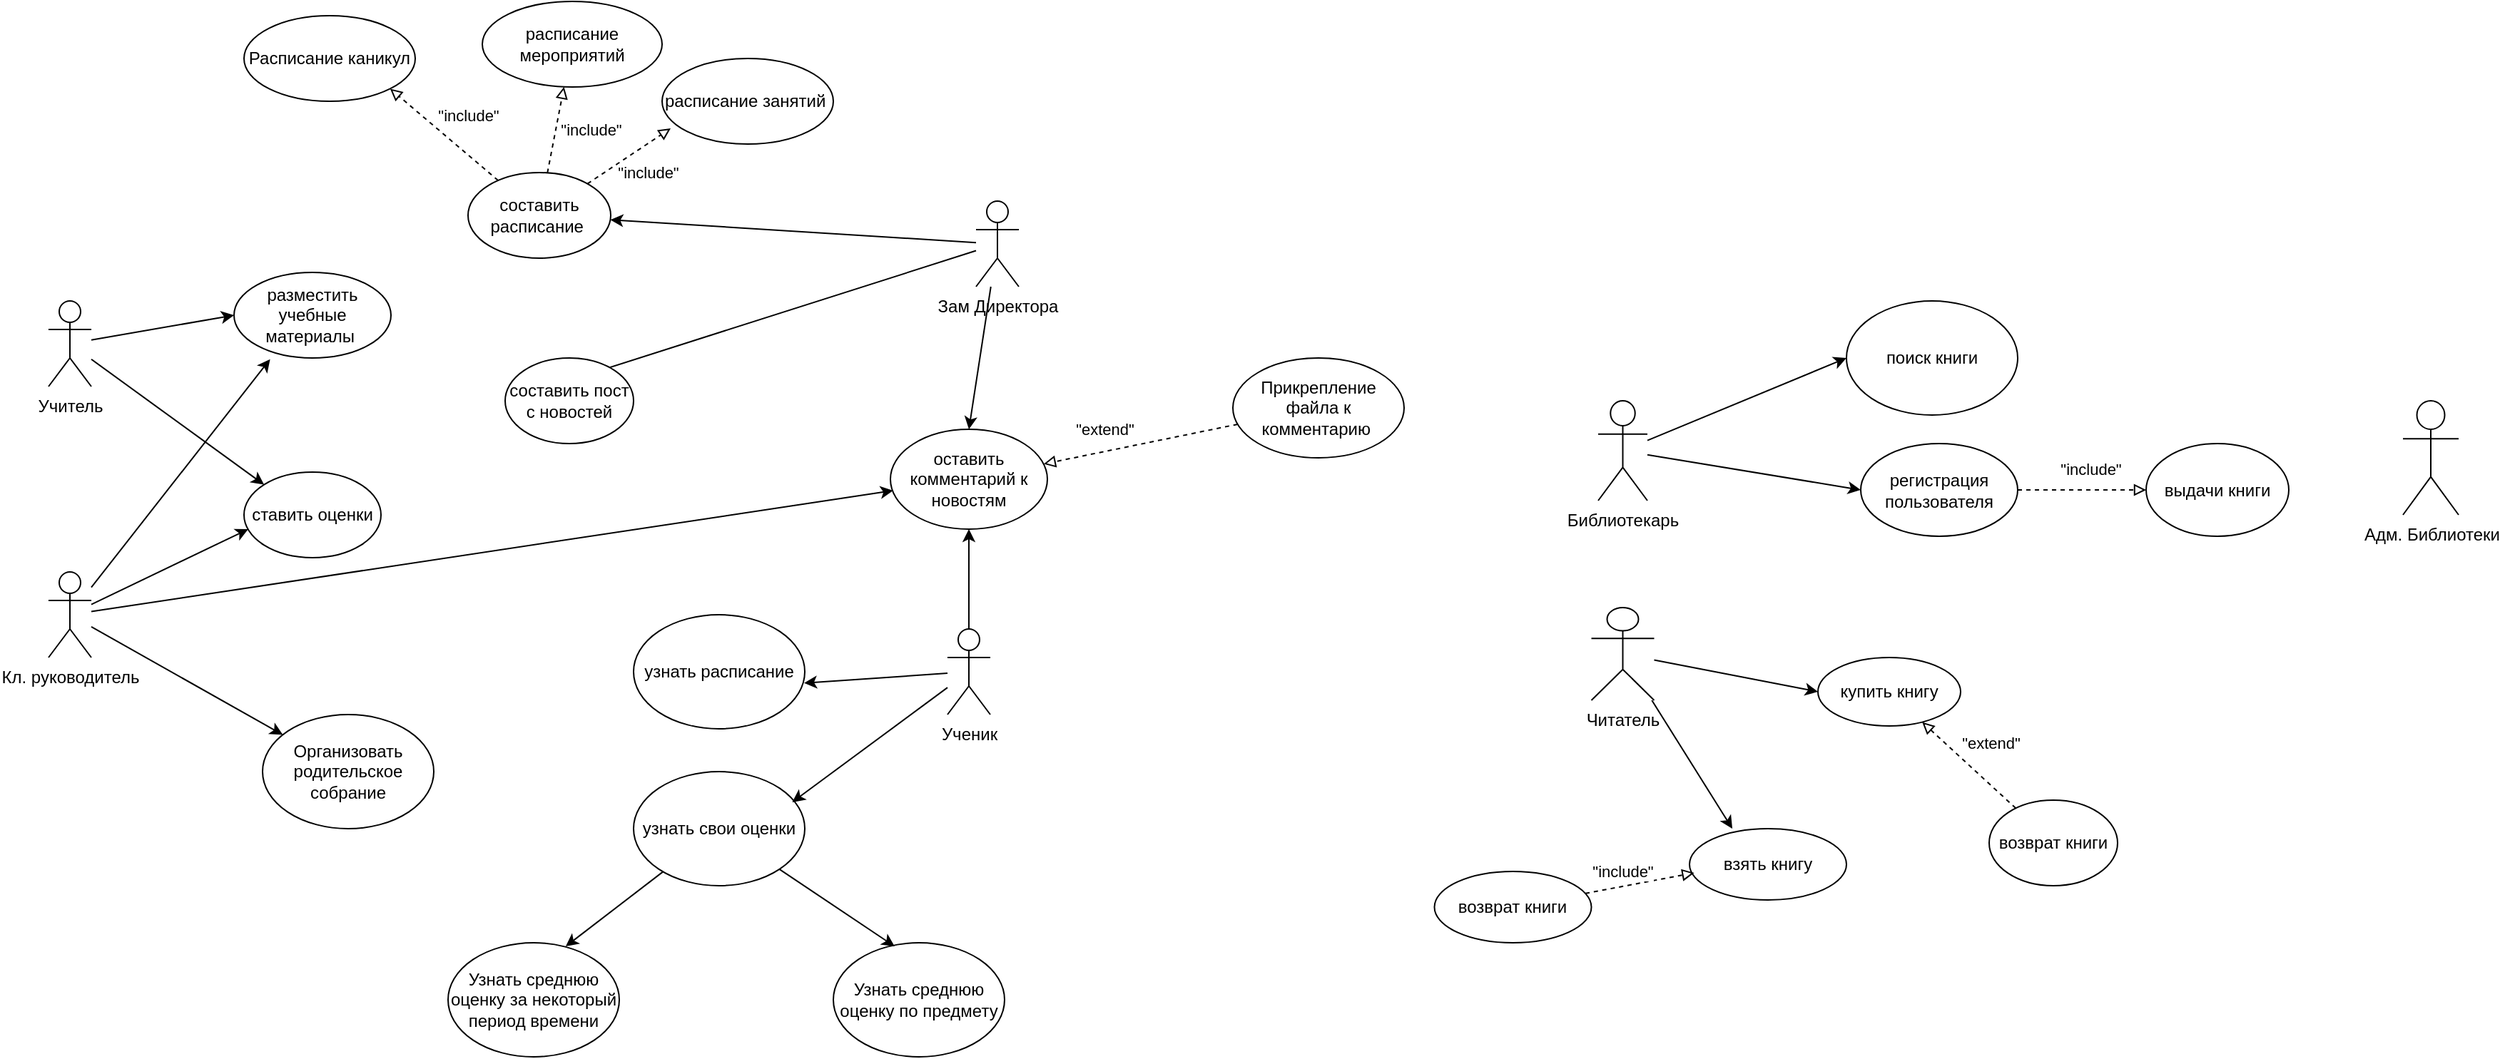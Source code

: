 <mxfile version="24.4.4" type="github">
  <diagram name="Страница — 1" id="0gjCVuvtDsMXWRGDhPsx">
    <mxGraphModel dx="1687" dy="2087" grid="1" gridSize="10" guides="1" tooltips="1" connect="1" arrows="1" fold="1" page="1" pageScale="1" pageWidth="827" pageHeight="1169" math="0" shadow="0">
      <root>
        <mxCell id="0" />
        <mxCell id="1" parent="0" />
        <mxCell id="_kbc-DSdjVsOpymA7g34-34" style="edgeStyle=none;rounded=0;orthogonalLoop=1;jettySize=auto;html=1;entryX=0;entryY=0.5;entryDx=0;entryDy=0;" edge="1" parent="1" source="_kbc-DSdjVsOpymA7g34-1" target="_kbc-DSdjVsOpymA7g34-20">
          <mxGeometry relative="1" as="geometry" />
        </mxCell>
        <mxCell id="_kbc-DSdjVsOpymA7g34-36" style="edgeStyle=none;rounded=0;orthogonalLoop=1;jettySize=auto;html=1;entryX=0;entryY=0;entryDx=0;entryDy=0;" edge="1" parent="1" source="_kbc-DSdjVsOpymA7g34-1" target="_kbc-DSdjVsOpymA7g34-2">
          <mxGeometry relative="1" as="geometry" />
        </mxCell>
        <mxCell id="_kbc-DSdjVsOpymA7g34-1" value="&lt;font style=&quot;vertical-align: inherit;&quot;&gt;&lt;font style=&quot;vertical-align: inherit;&quot;&gt;Учитель&lt;/font&gt;&lt;/font&gt;&lt;div&gt;&lt;font style=&quot;vertical-align: inherit;&quot;&gt;&lt;font style=&quot;vertical-align: inherit;&quot;&gt;&lt;br&gt;&lt;/font&gt;&lt;/font&gt;&lt;/div&gt;" style="shape=umlActor;verticalLabelPosition=bottom;verticalAlign=top;html=1;outlineConnect=0;" vertex="1" parent="1">
          <mxGeometry x="120" y="80" width="30" height="60" as="geometry" />
        </mxCell>
        <mxCell id="_kbc-DSdjVsOpymA7g34-2" value="&lt;font style=&quot;vertical-align: inherit;&quot;&gt;&lt;font style=&quot;vertical-align: inherit;&quot;&gt;ставить оценки&lt;/font&gt;&lt;/font&gt;" style="ellipse;whiteSpace=wrap;html=1;" vertex="1" parent="1">
          <mxGeometry x="257" y="200" width="96" height="60" as="geometry" />
        </mxCell>
        <mxCell id="_kbc-DSdjVsOpymA7g34-38" style="edgeStyle=none;rounded=0;orthogonalLoop=1;jettySize=auto;html=1;" edge="1" parent="1" source="_kbc-DSdjVsOpymA7g34-6" target="_kbc-DSdjVsOpymA7g34-18">
          <mxGeometry relative="1" as="geometry" />
        </mxCell>
        <mxCell id="_kbc-DSdjVsOpymA7g34-6" value="Кл. руководитель" style="shape=umlActor;verticalLabelPosition=bottom;verticalAlign=top;html=1;outlineConnect=0;" vertex="1" parent="1">
          <mxGeometry x="120" y="270" width="30" height="60" as="geometry" />
        </mxCell>
        <mxCell id="_kbc-DSdjVsOpymA7g34-11" value="Ученик" style="shape=umlActor;verticalLabelPosition=bottom;verticalAlign=top;html=1;outlineConnect=0;" vertex="1" parent="1">
          <mxGeometry x="750" y="310" width="30" height="60" as="geometry" />
        </mxCell>
        <mxCell id="_kbc-DSdjVsOpymA7g34-12" value="узнать расписание" style="ellipse;whiteSpace=wrap;html=1;" vertex="1" parent="1">
          <mxGeometry x="530" y="300" width="120" height="80" as="geometry" />
        </mxCell>
        <mxCell id="_kbc-DSdjVsOpymA7g34-13" value="узнать свои оценки" style="ellipse;whiteSpace=wrap;html=1;" vertex="1" parent="1">
          <mxGeometry x="530" y="410" width="120" height="80" as="geometry" />
        </mxCell>
        <mxCell id="_kbc-DSdjVsOpymA7g34-18" value="Организовать родительское собрание" style="ellipse;whiteSpace=wrap;html=1;" vertex="1" parent="1">
          <mxGeometry x="270" y="370" width="120" height="80" as="geometry" />
        </mxCell>
        <mxCell id="_kbc-DSdjVsOpymA7g34-20" value="разместить учебные материалы&amp;nbsp;" style="ellipse;whiteSpace=wrap;html=1;" vertex="1" parent="1">
          <mxGeometry x="250" y="60" width="110" height="60" as="geometry" />
        </mxCell>
        <mxCell id="_kbc-DSdjVsOpymA7g34-33" style="edgeStyle=none;rounded=0;orthogonalLoop=1;jettySize=auto;html=1;" edge="1" parent="1" source="_kbc-DSdjVsOpymA7g34-25" target="_kbc-DSdjVsOpymA7g34-26">
          <mxGeometry relative="1" as="geometry" />
        </mxCell>
        <mxCell id="_kbc-DSdjVsOpymA7g34-46" style="edgeStyle=none;rounded=0;orthogonalLoop=1;jettySize=auto;html=1;entryX=0;entryY=0.5;entryDx=0;entryDy=0;" edge="1" parent="1" source="_kbc-DSdjVsOpymA7g34-25" target="_kbc-DSdjVsOpymA7g34-45">
          <mxGeometry relative="1" as="geometry" />
        </mxCell>
        <mxCell id="_kbc-DSdjVsOpymA7g34-51" style="edgeStyle=none;rounded=0;orthogonalLoop=1;jettySize=auto;html=1;entryX=0.5;entryY=0;entryDx=0;entryDy=0;" edge="1" parent="1" source="_kbc-DSdjVsOpymA7g34-25" target="_kbc-DSdjVsOpymA7g34-47">
          <mxGeometry relative="1" as="geometry" />
        </mxCell>
        <mxCell id="_kbc-DSdjVsOpymA7g34-25" value="Зам Директора" style="shape=umlActor;verticalLabelPosition=bottom;verticalAlign=top;html=1;outlineConnect=0;" vertex="1" parent="1">
          <mxGeometry x="770" y="10" width="30" height="60" as="geometry" />
        </mxCell>
        <mxCell id="_kbc-DSdjVsOpymA7g34-61" value="" style="edgeStyle=none;rounded=0;orthogonalLoop=1;jettySize=auto;html=1;dashed=1;endArrow=block;endFill=0;" edge="1" parent="1" source="_kbc-DSdjVsOpymA7g34-26" target="_kbc-DSdjVsOpymA7g34-56">
          <mxGeometry relative="1" as="geometry" />
        </mxCell>
        <mxCell id="_kbc-DSdjVsOpymA7g34-65" value="&lt;span style=&quot;color: rgba(0, 0, 0, 0); font-family: monospace; font-size: 0px; text-align: start; background-color: rgb(251, 251, 251);&quot;&gt;%3CmxGraphModel%3E%3Croot%3E%3CmxCell%20id%3D%220%22%2F%3E%3CmxCell%20id%3D%221%22%20parent%3D%220%22%2F%3E%3CmxCell%20id%3D%222%22%20value%3D%22%26quot%3Binclude%26quot%3B%22%20style%3D%22edgeLabel%3Bhtml%3D1%3Balign%3Dcenter%3BverticalAlign%3Dmiddle%3Bresizable%3D0%3Bpoints%3D%5B%5D%3B%22%20vertex%3D%221%22%20connectable%3D%220%22%20parent%3D%221%22%3E%3CmxGeometry%20x%3D%22429.575%22%20y%3D%22-39.905%22%20as%3D%22geometry%22%2F%3E%3C%2FmxCell%3E%3C%2Froot%3E%3C%2FmxGraphModel%3E&lt;/span&gt;" style="edgeLabel;html=1;align=center;verticalAlign=middle;resizable=0;points=[];" vertex="1" connectable="0" parent="_kbc-DSdjVsOpymA7g34-61">
          <mxGeometry x="0.106" y="-1" relative="1" as="geometry">
            <mxPoint as="offset" />
          </mxGeometry>
        </mxCell>
        <mxCell id="_kbc-DSdjVsOpymA7g34-66" value="&lt;span style=&quot;color: rgba(0, 0, 0, 0); font-family: monospace; font-size: 0px; text-align: start; background-color: rgb(251, 251, 251);&quot;&gt;%3CmxGraphModel%3E%3Croot%3E%3CmxCell%20id%3D%220%22%2F%3E%3CmxCell%20id%3D%221%22%20parent%3D%220%22%2F%3E%3CmxCell%20id%3D%222%22%20value%3D%22%26quot%3Binclude%26quot%3B%22%20style%3D%22edgeLabel%3Bhtml%3D1%3Balign%3Dcenter%3BverticalAlign%3Dmiddle%3Bresizable%3D0%3Bpoints%3D%5B%5D%3B%22%20vertex%3D%221%22%20connectable%3D%220%22%20parent%3D%221%22%3E%3CmxGeometry%20x%3D%22429.575%22%20y%3D%22-39.905%22%20as%3D%22geometry%22%2F%3E%3C%2FmxCell%3E%3C%2Froot%3E%3C%2FmxGraphModel%3E&lt;/span&gt;" style="edgeLabel;html=1;align=center;verticalAlign=middle;resizable=0;points=[];" vertex="1" connectable="0" parent="_kbc-DSdjVsOpymA7g34-61">
          <mxGeometry x="-0.041" y="-4" relative="1" as="geometry">
            <mxPoint as="offset" />
          </mxGeometry>
        </mxCell>
        <mxCell id="_kbc-DSdjVsOpymA7g34-67" value="&quot;include&quot;" style="edgeLabel;html=1;align=center;verticalAlign=middle;resizable=0;points=[];" vertex="1" connectable="0" parent="_kbc-DSdjVsOpymA7g34-61">
          <mxGeometry x="-0.449" y="-2" relative="1" as="geometry">
            <mxPoint x="25" y="-14" as="offset" />
          </mxGeometry>
        </mxCell>
        <mxCell id="_kbc-DSdjVsOpymA7g34-63" style="edgeStyle=none;rounded=0;orthogonalLoop=1;jettySize=auto;html=1;entryX=1;entryY=1;entryDx=0;entryDy=0;dashed=1;endArrow=block;endFill=0;" edge="1" parent="1" source="_kbc-DSdjVsOpymA7g34-26" target="_kbc-DSdjVsOpymA7g34-62">
          <mxGeometry relative="1" as="geometry" />
        </mxCell>
        <mxCell id="_kbc-DSdjVsOpymA7g34-64" value="&quot;include&quot;" style="edgeLabel;html=1;align=center;verticalAlign=middle;resizable=0;points=[];" vertex="1" connectable="0" parent="_kbc-DSdjVsOpymA7g34-63">
          <mxGeometry x="0.002" y="-4" relative="1" as="geometry">
            <mxPoint x="14" y="-10" as="offset" />
          </mxGeometry>
        </mxCell>
        <mxCell id="_kbc-DSdjVsOpymA7g34-26" value="составить расписание&amp;nbsp;" style="ellipse;whiteSpace=wrap;html=1;" vertex="1" parent="1">
          <mxGeometry x="414" y="-10" width="100" height="60" as="geometry" />
        </mxCell>
        <mxCell id="_kbc-DSdjVsOpymA7g34-35" style="edgeStyle=none;rounded=0;orthogonalLoop=1;jettySize=auto;html=1;entryX=0.23;entryY=1.014;entryDx=0;entryDy=0;entryPerimeter=0;" edge="1" parent="1" source="_kbc-DSdjVsOpymA7g34-6" target="_kbc-DSdjVsOpymA7g34-20">
          <mxGeometry relative="1" as="geometry" />
        </mxCell>
        <mxCell id="_kbc-DSdjVsOpymA7g34-37" style="edgeStyle=none;rounded=0;orthogonalLoop=1;jettySize=auto;html=1;entryX=0.031;entryY=0.667;entryDx=0;entryDy=0;entryPerimeter=0;" edge="1" parent="1" source="_kbc-DSdjVsOpymA7g34-6" target="_kbc-DSdjVsOpymA7g34-2">
          <mxGeometry relative="1" as="geometry" />
        </mxCell>
        <mxCell id="_kbc-DSdjVsOpymA7g34-39" style="edgeStyle=none;rounded=0;orthogonalLoop=1;jettySize=auto;html=1;entryX=0.996;entryY=0.599;entryDx=0;entryDy=0;entryPerimeter=0;" edge="1" parent="1" source="_kbc-DSdjVsOpymA7g34-11" target="_kbc-DSdjVsOpymA7g34-12">
          <mxGeometry relative="1" as="geometry" />
        </mxCell>
        <mxCell id="_kbc-DSdjVsOpymA7g34-40" style="edgeStyle=none;rounded=0;orthogonalLoop=1;jettySize=auto;html=1;entryX=0.927;entryY=0.268;entryDx=0;entryDy=0;entryPerimeter=0;" edge="1" parent="1" source="_kbc-DSdjVsOpymA7g34-11" target="_kbc-DSdjVsOpymA7g34-13">
          <mxGeometry relative="1" as="geometry" />
        </mxCell>
        <mxCell id="_kbc-DSdjVsOpymA7g34-41" value="Узнать среднюю оценку за некоторый период времени" style="ellipse;whiteSpace=wrap;html=1;" vertex="1" parent="1">
          <mxGeometry x="400" y="530" width="120" height="80" as="geometry" />
        </mxCell>
        <mxCell id="_kbc-DSdjVsOpymA7g34-42" value="Узнать среднюю оценку по предмету" style="ellipse;whiteSpace=wrap;html=1;" vertex="1" parent="1">
          <mxGeometry x="670" y="530" width="120" height="80" as="geometry" />
        </mxCell>
        <mxCell id="_kbc-DSdjVsOpymA7g34-43" style="edgeStyle=none;rounded=0;orthogonalLoop=1;jettySize=auto;html=1;entryX=0.687;entryY=0.032;entryDx=0;entryDy=0;entryPerimeter=0;" edge="1" parent="1" source="_kbc-DSdjVsOpymA7g34-13" target="_kbc-DSdjVsOpymA7g34-41">
          <mxGeometry relative="1" as="geometry" />
        </mxCell>
        <mxCell id="_kbc-DSdjVsOpymA7g34-44" style="edgeStyle=none;rounded=0;orthogonalLoop=1;jettySize=auto;html=1;entryX=0.358;entryY=0.032;entryDx=0;entryDy=0;entryPerimeter=0;" edge="1" parent="1" source="_kbc-DSdjVsOpymA7g34-13" target="_kbc-DSdjVsOpymA7g34-42">
          <mxGeometry relative="1" as="geometry" />
        </mxCell>
        <mxCell id="_kbc-DSdjVsOpymA7g34-45" value="составить пост с новостей" style="ellipse;whiteSpace=wrap;html=1;" vertex="1" parent="1">
          <mxGeometry x="440" y="120" width="90" height="60" as="geometry" />
        </mxCell>
        <mxCell id="_kbc-DSdjVsOpymA7g34-71" style="edgeStyle=none;rounded=0;orthogonalLoop=1;jettySize=auto;html=1;" edge="1" parent="1" source="_kbc-DSdjVsOpymA7g34-47">
          <mxGeometry relative="1" as="geometry">
            <mxPoint x="775" y="205" as="targetPoint" />
          </mxGeometry>
        </mxCell>
        <mxCell id="_kbc-DSdjVsOpymA7g34-47" value="оставить комментарий к новостям" style="ellipse;whiteSpace=wrap;html=1;" vertex="1" parent="1">
          <mxGeometry x="710" y="170" width="110" height="70" as="geometry" />
        </mxCell>
        <mxCell id="_kbc-DSdjVsOpymA7g34-50" style="edgeStyle=none;rounded=0;orthogonalLoop=1;jettySize=auto;html=1;entryX=0.5;entryY=1;entryDx=0;entryDy=0;" edge="1" parent="1" source="_kbc-DSdjVsOpymA7g34-11" target="_kbc-DSdjVsOpymA7g34-47">
          <mxGeometry relative="1" as="geometry" />
        </mxCell>
        <mxCell id="_kbc-DSdjVsOpymA7g34-53" style="edgeStyle=none;rounded=0;orthogonalLoop=1;jettySize=auto;html=1;entryX=0.018;entryY=0.614;entryDx=0;entryDy=0;entryPerimeter=0;" edge="1" parent="1" source="_kbc-DSdjVsOpymA7g34-6" target="_kbc-DSdjVsOpymA7g34-47">
          <mxGeometry relative="1" as="geometry" />
        </mxCell>
        <mxCell id="_kbc-DSdjVsOpymA7g34-54" value="расписание занятий&amp;nbsp;" style="ellipse;whiteSpace=wrap;html=1;" vertex="1" parent="1">
          <mxGeometry x="550" y="-90" width="120" height="60" as="geometry" />
        </mxCell>
        <mxCell id="_kbc-DSdjVsOpymA7g34-56" value="расписание мероприятий" style="ellipse;whiteSpace=wrap;html=1;" vertex="1" parent="1">
          <mxGeometry x="424" y="-130" width="126" height="60" as="geometry" />
        </mxCell>
        <mxCell id="_kbc-DSdjVsOpymA7g34-58" style="edgeStyle=none;rounded=0;orthogonalLoop=1;jettySize=auto;html=1;entryX=0.05;entryY=0.817;entryDx=0;entryDy=0;entryPerimeter=0;dashed=1;endArrow=block;endFill=0;" edge="1" parent="1" source="_kbc-DSdjVsOpymA7g34-26" target="_kbc-DSdjVsOpymA7g34-54">
          <mxGeometry relative="1" as="geometry" />
        </mxCell>
        <mxCell id="_kbc-DSdjVsOpymA7g34-68" value="&quot;include&quot;" style="edgeLabel;html=1;align=center;verticalAlign=middle;resizable=0;points=[];" vertex="1" connectable="0" parent="_kbc-DSdjVsOpymA7g34-58">
          <mxGeometry x="0.16" y="-1" relative="1" as="geometry">
            <mxPoint x="8" y="14" as="offset" />
          </mxGeometry>
        </mxCell>
        <mxCell id="_kbc-DSdjVsOpymA7g34-62" value="Расписание каникул" style="ellipse;whiteSpace=wrap;html=1;" vertex="1" parent="1">
          <mxGeometry x="257" y="-120" width="120" height="60" as="geometry" />
        </mxCell>
        <mxCell id="_kbc-DSdjVsOpymA7g34-75" style="edgeStyle=none;rounded=0;orthogonalLoop=1;jettySize=auto;html=1;dashed=1;endArrow=block;endFill=0;" edge="1" parent="1" source="_kbc-DSdjVsOpymA7g34-72" target="_kbc-DSdjVsOpymA7g34-47">
          <mxGeometry relative="1" as="geometry" />
        </mxCell>
        <mxCell id="_kbc-DSdjVsOpymA7g34-76" value="&quot;extend&quot;" style="edgeLabel;html=1;align=center;verticalAlign=middle;resizable=0;points=[];" vertex="1" connectable="0" parent="_kbc-DSdjVsOpymA7g34-75">
          <mxGeometry x="-0.024" relative="1" as="geometry">
            <mxPoint x="-27" y="-10" as="offset" />
          </mxGeometry>
        </mxCell>
        <mxCell id="_kbc-DSdjVsOpymA7g34-72" value="Прикрепление файла к комментарию&amp;nbsp;" style="ellipse;whiteSpace=wrap;html=1;" vertex="1" parent="1">
          <mxGeometry x="950" y="120" width="120" height="70" as="geometry" />
        </mxCell>
        <mxCell id="_kbc-DSdjVsOpymA7g34-91" style="edgeStyle=none;rounded=0;orthogonalLoop=1;jettySize=auto;html=1;entryX=0;entryY=0.5;entryDx=0;entryDy=0;" edge="1" parent="1" source="_kbc-DSdjVsOpymA7g34-77" target="_kbc-DSdjVsOpymA7g34-90">
          <mxGeometry relative="1" as="geometry" />
        </mxCell>
        <mxCell id="_kbc-DSdjVsOpymA7g34-77" value="Читатель" style="shape=umlActor;verticalLabelPosition=bottom;verticalAlign=top;html=1;outlineConnect=0;" vertex="1" parent="1">
          <mxGeometry x="1201.25" y="295" width="44" height="65" as="geometry" />
        </mxCell>
        <mxCell id="_kbc-DSdjVsOpymA7g34-87" style="edgeStyle=none;rounded=0;orthogonalLoop=1;jettySize=auto;html=1;entryX=0;entryY=0.5;entryDx=0;entryDy=0;" edge="1" parent="1" source="_kbc-DSdjVsOpymA7g34-78" target="_kbc-DSdjVsOpymA7g34-79">
          <mxGeometry relative="1" as="geometry" />
        </mxCell>
        <mxCell id="_kbc-DSdjVsOpymA7g34-88" style="edgeStyle=none;rounded=0;orthogonalLoop=1;jettySize=auto;html=1;entryX=0;entryY=0.5;entryDx=0;entryDy=0;" edge="1" parent="1" source="_kbc-DSdjVsOpymA7g34-78" target="_kbc-DSdjVsOpymA7g34-81">
          <mxGeometry relative="1" as="geometry" />
        </mxCell>
        <mxCell id="_kbc-DSdjVsOpymA7g34-78" value="Библиотекарь" style="shape=umlActor;verticalLabelPosition=bottom;verticalAlign=top;html=1;outlineConnect=0;" vertex="1" parent="1">
          <mxGeometry x="1206" y="150" width="34.5" height="70" as="geometry" />
        </mxCell>
        <mxCell id="_kbc-DSdjVsOpymA7g34-79" value="поиск книги" style="ellipse;whiteSpace=wrap;html=1;" vertex="1" parent="1">
          <mxGeometry x="1380" y="80" width="120" height="80" as="geometry" />
        </mxCell>
        <mxCell id="_kbc-DSdjVsOpymA7g34-109" style="edgeStyle=none;rounded=0;orthogonalLoop=1;jettySize=auto;html=1;dashed=1;endArrow=block;endFill=0;" edge="1" parent="1" source="_kbc-DSdjVsOpymA7g34-80" target="_kbc-DSdjVsOpymA7g34-90">
          <mxGeometry relative="1" as="geometry" />
        </mxCell>
        <mxCell id="_kbc-DSdjVsOpymA7g34-110" value="&quot;extend&quot;" style="edgeLabel;html=1;align=center;verticalAlign=middle;resizable=0;points=[];" vertex="1" connectable="0" parent="_kbc-DSdjVsOpymA7g34-109">
          <mxGeometry x="0.084" y="1" relative="1" as="geometry">
            <mxPoint x="18" y="-14" as="offset" />
          </mxGeometry>
        </mxCell>
        <mxCell id="_kbc-DSdjVsOpymA7g34-80" value="возврат книги" style="ellipse;whiteSpace=wrap;html=1;" vertex="1" parent="1">
          <mxGeometry x="1480" y="430" width="90" height="60" as="geometry" />
        </mxCell>
        <mxCell id="_kbc-DSdjVsOpymA7g34-98" style="edgeStyle=none;rounded=0;orthogonalLoop=1;jettySize=auto;html=1;dashed=1;endArrow=block;endFill=0;" edge="1" parent="1" source="_kbc-DSdjVsOpymA7g34-81" target="_kbc-DSdjVsOpymA7g34-97">
          <mxGeometry relative="1" as="geometry" />
        </mxCell>
        <mxCell id="_kbc-DSdjVsOpymA7g34-99" value="&quot;include&quot;" style="edgeLabel;html=1;align=center;verticalAlign=middle;resizable=0;points=[];" vertex="1" connectable="0" parent="_kbc-DSdjVsOpymA7g34-98">
          <mxGeometry x="0.125" relative="1" as="geometry">
            <mxPoint y="-15" as="offset" />
          </mxGeometry>
        </mxCell>
        <mxCell id="_kbc-DSdjVsOpymA7g34-81" value="регистрация пользователя" style="ellipse;whiteSpace=wrap;html=1;" vertex="1" parent="1">
          <mxGeometry x="1390" y="180" width="110" height="65" as="geometry" />
        </mxCell>
        <mxCell id="_kbc-DSdjVsOpymA7g34-90" value="купить книгу" style="ellipse;whiteSpace=wrap;html=1;" vertex="1" parent="1">
          <mxGeometry x="1360" y="330" width="100" height="48" as="geometry" />
        </mxCell>
        <mxCell id="_kbc-DSdjVsOpymA7g34-92" value="Адм. Библиотеки" style="shape=umlActor;verticalLabelPosition=bottom;verticalAlign=top;html=1;outlineConnect=0;" vertex="1" parent="1">
          <mxGeometry x="1770" y="150" width="39" height="80" as="geometry" />
        </mxCell>
        <mxCell id="_kbc-DSdjVsOpymA7g34-97" value="выдачи книги" style="ellipse;whiteSpace=wrap;html=1;" vertex="1" parent="1">
          <mxGeometry x="1590" y="180" width="100" height="65" as="geometry" />
        </mxCell>
        <mxCell id="_kbc-DSdjVsOpymA7g34-102" value="взять книгу" style="ellipse;whiteSpace=wrap;html=1;" vertex="1" parent="1">
          <mxGeometry x="1270" y="450" width="110" height="50" as="geometry" />
        </mxCell>
        <mxCell id="_kbc-DSdjVsOpymA7g34-103" style="edgeStyle=none;rounded=0;orthogonalLoop=1;jettySize=auto;html=1;entryX=0.273;entryY=0;entryDx=0;entryDy=0;entryPerimeter=0;" edge="1" parent="1" source="_kbc-DSdjVsOpymA7g34-77" target="_kbc-DSdjVsOpymA7g34-102">
          <mxGeometry relative="1" as="geometry" />
        </mxCell>
        <mxCell id="_kbc-DSdjVsOpymA7g34-104" value="возврат книги" style="ellipse;whiteSpace=wrap;html=1;" vertex="1" parent="1">
          <mxGeometry x="1091.25" y="480" width="110" height="50" as="geometry" />
        </mxCell>
        <mxCell id="_kbc-DSdjVsOpymA7g34-107" style="edgeStyle=none;rounded=0;orthogonalLoop=1;jettySize=auto;html=1;entryX=0.03;entryY=0.62;entryDx=0;entryDy=0;entryPerimeter=0;dashed=1;endArrow=block;endFill=0;" edge="1" parent="1" source="_kbc-DSdjVsOpymA7g34-104" target="_kbc-DSdjVsOpymA7g34-102">
          <mxGeometry relative="1" as="geometry" />
        </mxCell>
        <mxCell id="_kbc-DSdjVsOpymA7g34-108" value="&quot;include&quot;" style="edgeLabel;html=1;align=center;verticalAlign=middle;resizable=0;points=[];" vertex="1" connectable="0" parent="_kbc-DSdjVsOpymA7g34-107">
          <mxGeometry x="-0.067" y="1" relative="1" as="geometry">
            <mxPoint x="-9" y="-8" as="offset" />
          </mxGeometry>
        </mxCell>
      </root>
    </mxGraphModel>
  </diagram>
</mxfile>
